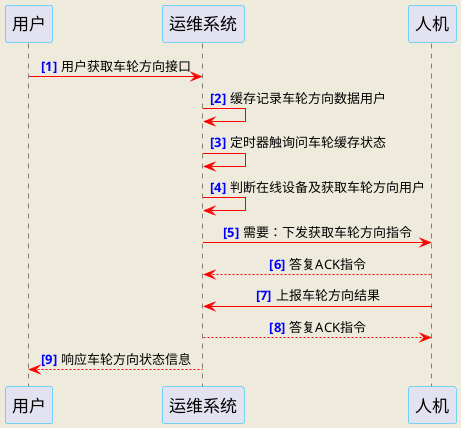 @startuml
skinparam backgroundColor #EEEBDC

skinparam sequenceMessageAlign center
'skinparam monochrome reverse

skinparam sequence {
ParticipantBorderColor DeepSkyBlue
'ParticipantBackgroundColor DodgerBlue
ParticipantFontSize 17
'ParticipantFontColor #A9DCDF

}

autonumber "<font color=blue><b>[##]"

participant "用户" as user

participant "运维系统" as omsys

participant "人机" as robot



user -[#red]> omsys : 用户获取车轮方向接口

omsys -[#red]> omsys : 缓存记录车轮方向数据用户

omsys -[#red]> omsys : 定时器触询问车轮缓存状态

omsys -[#red]> omsys : 判断在线设备及获取车轮方向用户

omsys -[#red]> robot : 需要：下发获取车轮方向指令

omsys <[#red]-- robot : 答复ACK指令

omsys <[#red]- robot : 上报车轮方向结果

omsys -[#red]-> robot : 答复ACK指令

omsys --[#red]> user: 响应车轮方向状态信息


@enduml